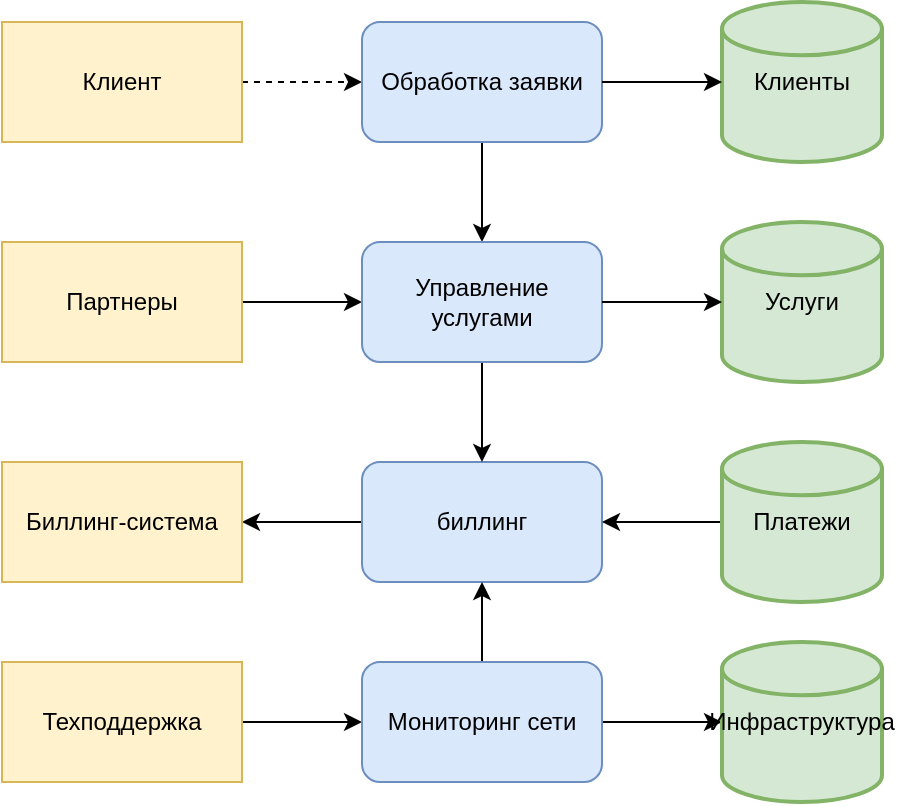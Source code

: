 <mxfile version="26.2.8">
  <diagram name="Страница — 1" id="eps_1BG-OZ0J9dMUBMAG">
    <mxGraphModel dx="1063" dy="1649" grid="1" gridSize="10" guides="1" tooltips="1" connect="1" arrows="1" fold="1" page="1" pageScale="1" pageWidth="827" pageHeight="1169" math="0" shadow="0">
      <root>
        <mxCell id="0" />
        <mxCell id="1" parent="0" />
        <mxCell id="XDwogkdiyg81w7dgxaKT-10" style="edgeStyle=orthogonalEdgeStyle;rounded=0;orthogonalLoop=1;jettySize=auto;html=1;dashed=1;" edge="1" parent="1" source="XDwogkdiyg81w7dgxaKT-1" target="XDwogkdiyg81w7dgxaKT-4">
          <mxGeometry relative="1" as="geometry" />
        </mxCell>
        <mxCell id="XDwogkdiyg81w7dgxaKT-1" value="Клиент" style="rounded=0;whiteSpace=wrap;html=1;fillColor=#fff2cc;strokeColor=#d6b656;" vertex="1" parent="1">
          <mxGeometry x="280" y="200" width="120" height="60" as="geometry" />
        </mxCell>
        <mxCell id="XDwogkdiyg81w7dgxaKT-13" style="edgeStyle=orthogonalEdgeStyle;rounded=0;orthogonalLoop=1;jettySize=auto;html=1;entryX=0;entryY=0.5;entryDx=0;entryDy=0;" edge="1" parent="1" source="XDwogkdiyg81w7dgxaKT-2" target="XDwogkdiyg81w7dgxaKT-12">
          <mxGeometry relative="1" as="geometry" />
        </mxCell>
        <mxCell id="XDwogkdiyg81w7dgxaKT-2" value="Партнеры" style="rounded=0;whiteSpace=wrap;html=1;fillColor=#fff2cc;strokeColor=#d6b656;" vertex="1" parent="1">
          <mxGeometry x="280" y="310" width="120" height="60" as="geometry" />
        </mxCell>
        <mxCell id="XDwogkdiyg81w7dgxaKT-21" style="edgeStyle=orthogonalEdgeStyle;rounded=0;orthogonalLoop=1;jettySize=auto;html=1;entryX=0;entryY=0.5;entryDx=0;entryDy=0;" edge="1" parent="1" source="XDwogkdiyg81w7dgxaKT-3" target="XDwogkdiyg81w7dgxaKT-20">
          <mxGeometry relative="1" as="geometry" />
        </mxCell>
        <mxCell id="XDwogkdiyg81w7dgxaKT-3" value="Техподдержка" style="rounded=0;whiteSpace=wrap;html=1;fillColor=#fff2cc;strokeColor=#d6b656;" vertex="1" parent="1">
          <mxGeometry x="280" y="520" width="120" height="60" as="geometry" />
        </mxCell>
        <mxCell id="XDwogkdiyg81w7dgxaKT-14" style="edgeStyle=orthogonalEdgeStyle;rounded=0;orthogonalLoop=1;jettySize=auto;html=1;entryX=0.5;entryY=0;entryDx=0;entryDy=0;" edge="1" parent="1" source="XDwogkdiyg81w7dgxaKT-4" target="XDwogkdiyg81w7dgxaKT-12">
          <mxGeometry relative="1" as="geometry" />
        </mxCell>
        <mxCell id="XDwogkdiyg81w7dgxaKT-4" value="Обработка заявки" style="rounded=1;whiteSpace=wrap;html=1;fillColor=#dae8fc;strokeColor=#6c8ebf;" vertex="1" parent="1">
          <mxGeometry x="460" y="200" width="120" height="60" as="geometry" />
        </mxCell>
        <mxCell id="XDwogkdiyg81w7dgxaKT-18" style="edgeStyle=orthogonalEdgeStyle;rounded=0;orthogonalLoop=1;jettySize=auto;html=1;entryX=1;entryY=0.5;entryDx=0;entryDy=0;" edge="1" parent="1" source="XDwogkdiyg81w7dgxaKT-5" target="XDwogkdiyg81w7dgxaKT-17">
          <mxGeometry relative="1" as="geometry" />
        </mxCell>
        <mxCell id="XDwogkdiyg81w7dgxaKT-5" value="биллинг" style="rounded=1;whiteSpace=wrap;html=1;fillColor=#dae8fc;strokeColor=#6c8ebf;" vertex="1" parent="1">
          <mxGeometry x="460" y="420" width="120" height="60" as="geometry" />
        </mxCell>
        <mxCell id="XDwogkdiyg81w7dgxaKT-7" value="Клиенты" style="strokeWidth=2;html=1;shape=mxgraph.flowchart.database;whiteSpace=wrap;fillColor=#d5e8d4;strokeColor=#82b366;" vertex="1" parent="1">
          <mxGeometry x="640" y="190" width="80" height="80" as="geometry" />
        </mxCell>
        <mxCell id="XDwogkdiyg81w7dgxaKT-8" value="Услуги" style="strokeWidth=2;html=1;shape=mxgraph.flowchart.database;whiteSpace=wrap;fillColor=#d5e8d4;strokeColor=#82b366;" vertex="1" parent="1">
          <mxGeometry x="640" y="300" width="80" height="80" as="geometry" />
        </mxCell>
        <mxCell id="XDwogkdiyg81w7dgxaKT-19" style="edgeStyle=orthogonalEdgeStyle;rounded=0;orthogonalLoop=1;jettySize=auto;html=1;" edge="1" parent="1" source="XDwogkdiyg81w7dgxaKT-9" target="XDwogkdiyg81w7dgxaKT-5">
          <mxGeometry relative="1" as="geometry" />
        </mxCell>
        <mxCell id="XDwogkdiyg81w7dgxaKT-9" value="Платежи" style="strokeWidth=2;html=1;shape=mxgraph.flowchart.database;whiteSpace=wrap;fillColor=#d5e8d4;strokeColor=#82b366;" vertex="1" parent="1">
          <mxGeometry x="640" y="410" width="80" height="80" as="geometry" />
        </mxCell>
        <mxCell id="XDwogkdiyg81w7dgxaKT-11" style="edgeStyle=orthogonalEdgeStyle;rounded=0;orthogonalLoop=1;jettySize=auto;html=1;entryX=0;entryY=0.5;entryDx=0;entryDy=0;entryPerimeter=0;" edge="1" parent="1" source="XDwogkdiyg81w7dgxaKT-4" target="XDwogkdiyg81w7dgxaKT-7">
          <mxGeometry relative="1" as="geometry" />
        </mxCell>
        <mxCell id="XDwogkdiyg81w7dgxaKT-16" style="edgeStyle=orthogonalEdgeStyle;rounded=0;orthogonalLoop=1;jettySize=auto;html=1;" edge="1" parent="1" source="XDwogkdiyg81w7dgxaKT-12" target="XDwogkdiyg81w7dgxaKT-5">
          <mxGeometry relative="1" as="geometry" />
        </mxCell>
        <mxCell id="XDwogkdiyg81w7dgxaKT-12" value="Управление услугами" style="rounded=1;whiteSpace=wrap;html=1;fillColor=#dae8fc;strokeColor=#6c8ebf;" vertex="1" parent="1">
          <mxGeometry x="460" y="310" width="120" height="60" as="geometry" />
        </mxCell>
        <mxCell id="XDwogkdiyg81w7dgxaKT-15" style="edgeStyle=orthogonalEdgeStyle;rounded=0;orthogonalLoop=1;jettySize=auto;html=1;entryX=0;entryY=0.5;entryDx=0;entryDy=0;entryPerimeter=0;" edge="1" parent="1" source="XDwogkdiyg81w7dgxaKT-12" target="XDwogkdiyg81w7dgxaKT-8">
          <mxGeometry relative="1" as="geometry" />
        </mxCell>
        <mxCell id="XDwogkdiyg81w7dgxaKT-17" value="Биллинг-система" style="rounded=0;whiteSpace=wrap;html=1;fillColor=#fff2cc;strokeColor=#d6b656;" vertex="1" parent="1">
          <mxGeometry x="280" y="420" width="120" height="60" as="geometry" />
        </mxCell>
        <mxCell id="XDwogkdiyg81w7dgxaKT-22" style="edgeStyle=orthogonalEdgeStyle;rounded=0;orthogonalLoop=1;jettySize=auto;html=1;" edge="1" parent="1" source="XDwogkdiyg81w7dgxaKT-20" target="XDwogkdiyg81w7dgxaKT-5">
          <mxGeometry relative="1" as="geometry" />
        </mxCell>
        <mxCell id="XDwogkdiyg81w7dgxaKT-24" style="edgeStyle=orthogonalEdgeStyle;rounded=0;orthogonalLoop=1;jettySize=auto;html=1;" edge="1" parent="1" source="XDwogkdiyg81w7dgxaKT-20" target="XDwogkdiyg81w7dgxaKT-23">
          <mxGeometry relative="1" as="geometry" />
        </mxCell>
        <mxCell id="XDwogkdiyg81w7dgxaKT-20" value="Мониторинг сети" style="rounded=1;whiteSpace=wrap;html=1;fillColor=#dae8fc;strokeColor=#6c8ebf;" vertex="1" parent="1">
          <mxGeometry x="460" y="520" width="120" height="60" as="geometry" />
        </mxCell>
        <mxCell id="XDwogkdiyg81w7dgxaKT-23" value="Инфраструктура" style="strokeWidth=2;html=1;shape=mxgraph.flowchart.database;whiteSpace=wrap;fillColor=#d5e8d4;strokeColor=#82b366;" vertex="1" parent="1">
          <mxGeometry x="640" y="510" width="80" height="80" as="geometry" />
        </mxCell>
      </root>
    </mxGraphModel>
  </diagram>
</mxfile>
